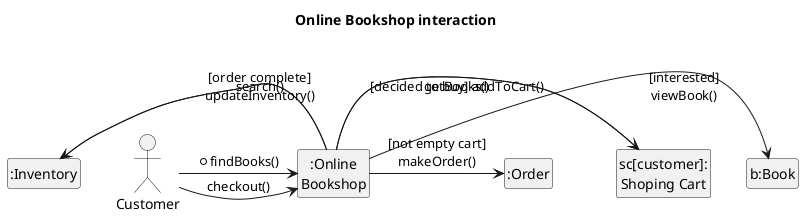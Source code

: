@startuml Online Bookshop

allowmixing
hide members
hide circle

title Online Bookshop interaction

actor Customer
class ":Online\nBookshop" as OnlineBookshop
class ":Inventory" as Inventory
class "b:Book" as Book
class ":Order" as Order
class "sc[customer]:\nShoping Cart" as ShopingCart

Customer -> OnlineBookshop: *findBooks()
  OnlineBookshop -U> Inventory: search()
  OnlineBookshop -> Book: [interested]\nviewBook()
  OnlineBookshop -D> ShopingCart: [decided to buy] addToCart()
Customer -> OnlineBookshop: checkout()
  OnlineBookshop -D> ShopingCart: getBooks()
  OnlineBookshop -D> Order: [not empty cart]\nmakeOrder()
  OnlineBookshop -U> Inventory: [order complete]\nupdateInventory()

@enduml
